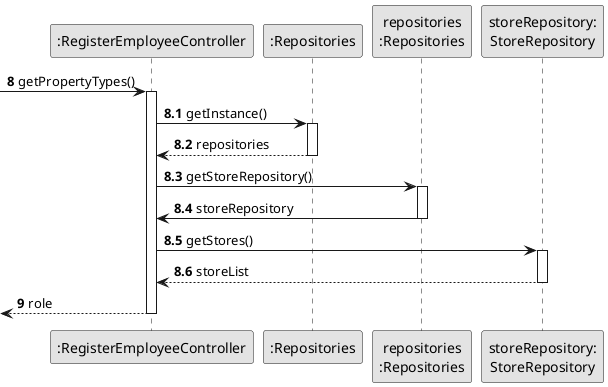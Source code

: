 @startuml
skinparam monochrome true
skinparam packageStyle rectangle
skinparam shadowing false

autonumber 8

'hide footbox
participant ":RegisterEmployeeController" as CTRL
participant ":Repositories" as RepositorySingleton
participant "repositories\n:Repositories" as PLAT
participant "storeRepository:\nStoreRepository" as STRR


     -> CTRL: getPropertyTypes()

    activate CTRL

    autonumber 8.1
            CTRL -> RepositorySingleton : getInstance()
                                    activate RepositorySingleton

                                        RepositorySingleton --> CTRL: repositories
                                    deactivate RepositorySingleton

                                    CTRL -> PLAT : getStoreRepository()
                                    activate PLAT

                                        PLAT -> CTRL : storeRepository
                                    deactivate PLAT

                                    CTRL -> STRR : getStores()
                                    activate STRR

                                        STRR --> CTRL : storeList
                                    deactivate STRR



    autonumber 9

    <-- CTRL  : role

    deactivate CTRL


@enduml